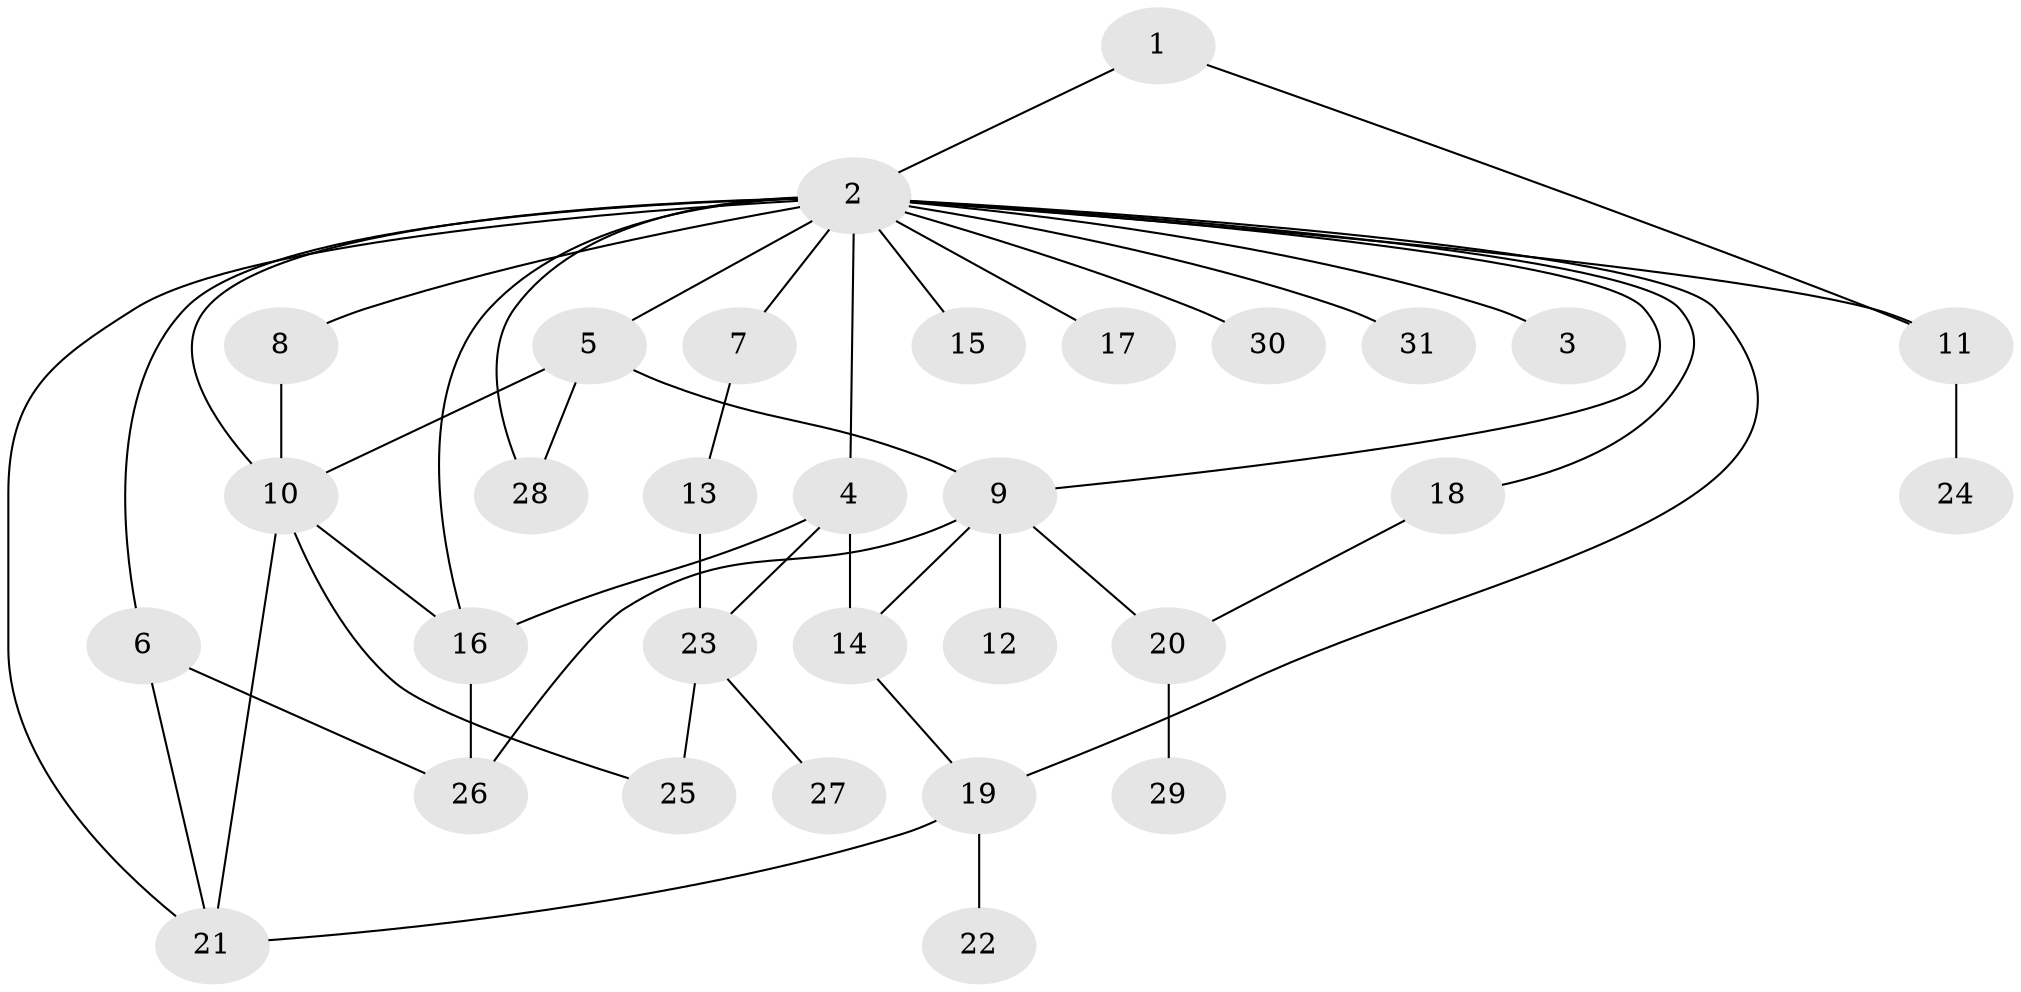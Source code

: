 // original degree distribution, {4: 0.05825242718446602, 29: 0.009708737864077669, 2: 0.2815533980582524, 11: 0.009708737864077669, 5: 0.05825242718446602, 3: 0.13592233009708737, 8: 0.009708737864077669, 10: 0.009708737864077669, 1: 0.39805825242718446, 6: 0.019417475728155338, 7: 0.009708737864077669}
// Generated by graph-tools (version 1.1) at 2025/50/03/04/25 22:50:36]
// undirected, 31 vertices, 47 edges
graph export_dot {
  node [color=gray90,style=filled];
  1;
  2;
  3;
  4;
  5;
  6;
  7;
  8;
  9;
  10;
  11;
  12;
  13;
  14;
  15;
  16;
  17;
  18;
  19;
  20;
  21;
  22;
  23;
  24;
  25;
  26;
  27;
  28;
  29;
  30;
  31;
  1 -- 2 [weight=1.0];
  1 -- 11 [weight=1.0];
  2 -- 3 [weight=1.0];
  2 -- 4 [weight=3.0];
  2 -- 5 [weight=9.0];
  2 -- 6 [weight=2.0];
  2 -- 7 [weight=1.0];
  2 -- 8 [weight=1.0];
  2 -- 9 [weight=1.0];
  2 -- 10 [weight=1.0];
  2 -- 11 [weight=6.0];
  2 -- 15 [weight=1.0];
  2 -- 16 [weight=1.0];
  2 -- 17 [weight=2.0];
  2 -- 18 [weight=1.0];
  2 -- 19 [weight=1.0];
  2 -- 21 [weight=1.0];
  2 -- 28 [weight=1.0];
  2 -- 30 [weight=1.0];
  2 -- 31 [weight=1.0];
  4 -- 14 [weight=3.0];
  4 -- 16 [weight=3.0];
  4 -- 23 [weight=1.0];
  5 -- 9 [weight=2.0];
  5 -- 10 [weight=1.0];
  5 -- 28 [weight=1.0];
  6 -- 21 [weight=1.0];
  6 -- 26 [weight=1.0];
  7 -- 13 [weight=1.0];
  8 -- 10 [weight=1.0];
  9 -- 12 [weight=1.0];
  9 -- 14 [weight=1.0];
  9 -- 20 [weight=1.0];
  9 -- 26 [weight=1.0];
  10 -- 16 [weight=1.0];
  10 -- 21 [weight=1.0];
  10 -- 25 [weight=1.0];
  11 -- 24 [weight=1.0];
  13 -- 23 [weight=1.0];
  14 -- 19 [weight=1.0];
  16 -- 26 [weight=1.0];
  18 -- 20 [weight=1.0];
  19 -- 21 [weight=1.0];
  19 -- 22 [weight=1.0];
  20 -- 29 [weight=1.0];
  23 -- 25 [weight=3.0];
  23 -- 27 [weight=1.0];
}
